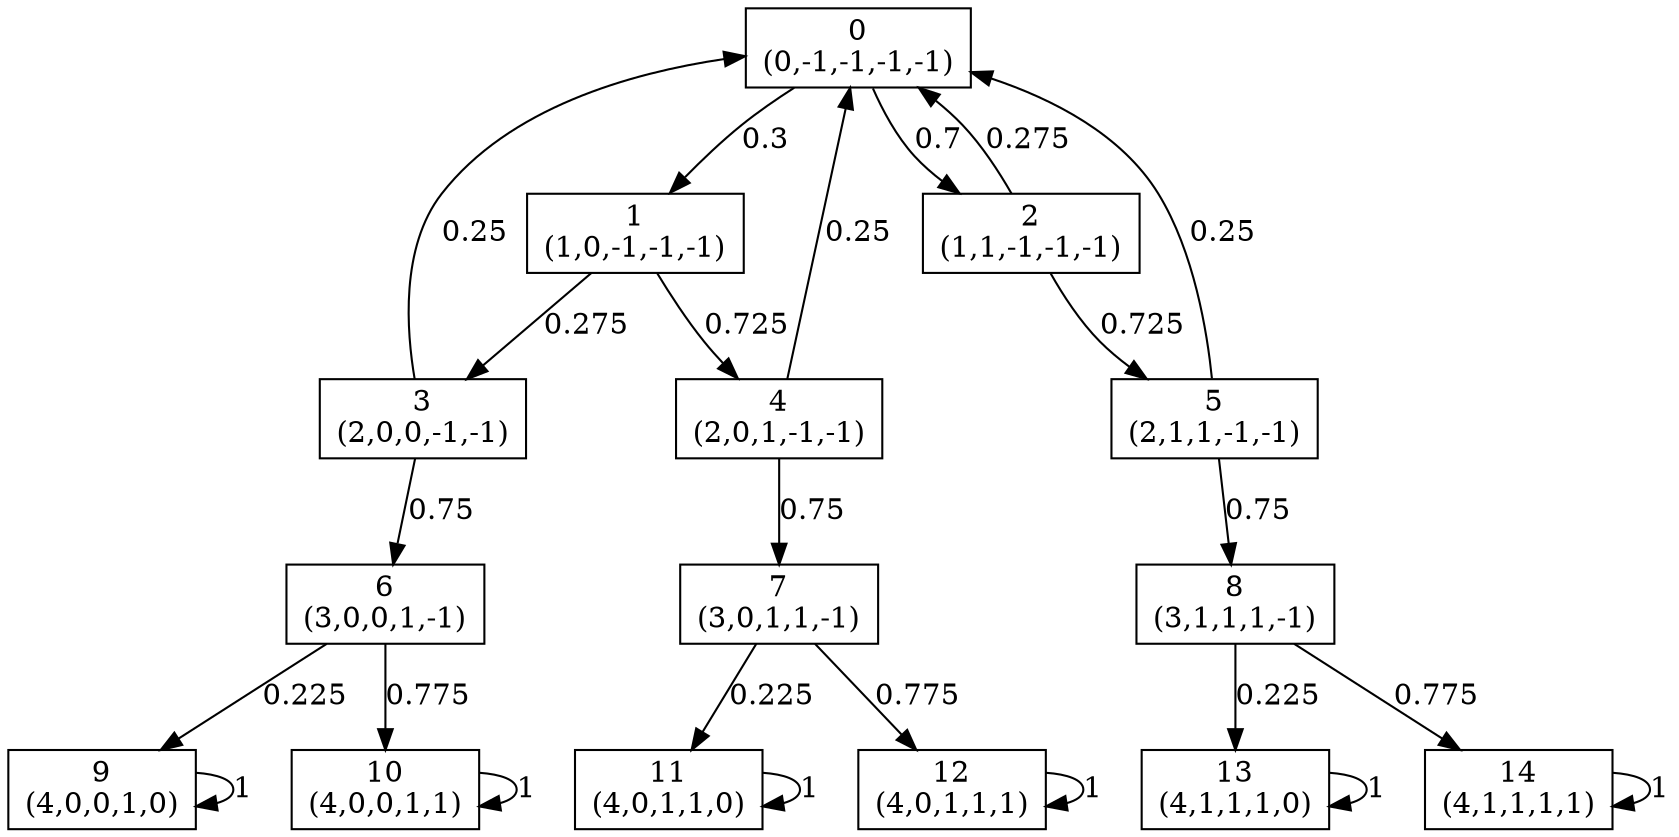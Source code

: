 digraph P {
node [shape=box];
0 -> 1 [ label="0.3" ];
0 -> 2 [ label="0.7" ];
1 -> 3 [ label="0.275" ];
1 -> 4 [ label="0.725" ];
2 -> 0 [ label="0.275" ];
2 -> 5 [ label="0.725" ];
3 -> 0 [ label="0.25" ];
3 -> 6 [ label="0.75" ];
4 -> 0 [ label="0.25" ];
4 -> 7 [ label="0.75" ];
5 -> 0 [ label="0.25" ];
5 -> 8 [ label="0.75" ];
6 -> 9 [ label="0.225" ];
6 -> 10 [ label="0.775" ];
7 -> 11 [ label="0.225" ];
7 -> 12 [ label="0.775" ];
8 -> 13 [ label="0.225" ];
8 -> 14 [ label="0.775" ];
9 -> 9 [ label="1" ];
10 -> 10 [ label="1" ];
11 -> 11 [ label="1" ];
12 -> 12 [ label="1" ];
13 -> 13 [ label="1" ];
14 -> 14 [ label="1" ];
0 [label="0\n(0,-1,-1,-1,-1)"];
1 [label="1\n(1,0,-1,-1,-1)"];
2 [label="2\n(1,1,-1,-1,-1)"];
3 [label="3\n(2,0,0,-1,-1)"];
4 [label="4\n(2,0,1,-1,-1)"];
5 [label="5\n(2,1,1,-1,-1)"];
6 [label="6\n(3,0,0,1,-1)"];
7 [label="7\n(3,0,1,1,-1)"];
8 [label="8\n(3,1,1,1,-1)"];
9 [label="9\n(4,0,0,1,0)"];
10 [label="10\n(4,0,0,1,1)"];
11 [label="11\n(4,0,1,1,0)"];
12 [label="12\n(4,0,1,1,1)"];
13 [label="13\n(4,1,1,1,0)"];
14 [label="14\n(4,1,1,1,1)"];
}
